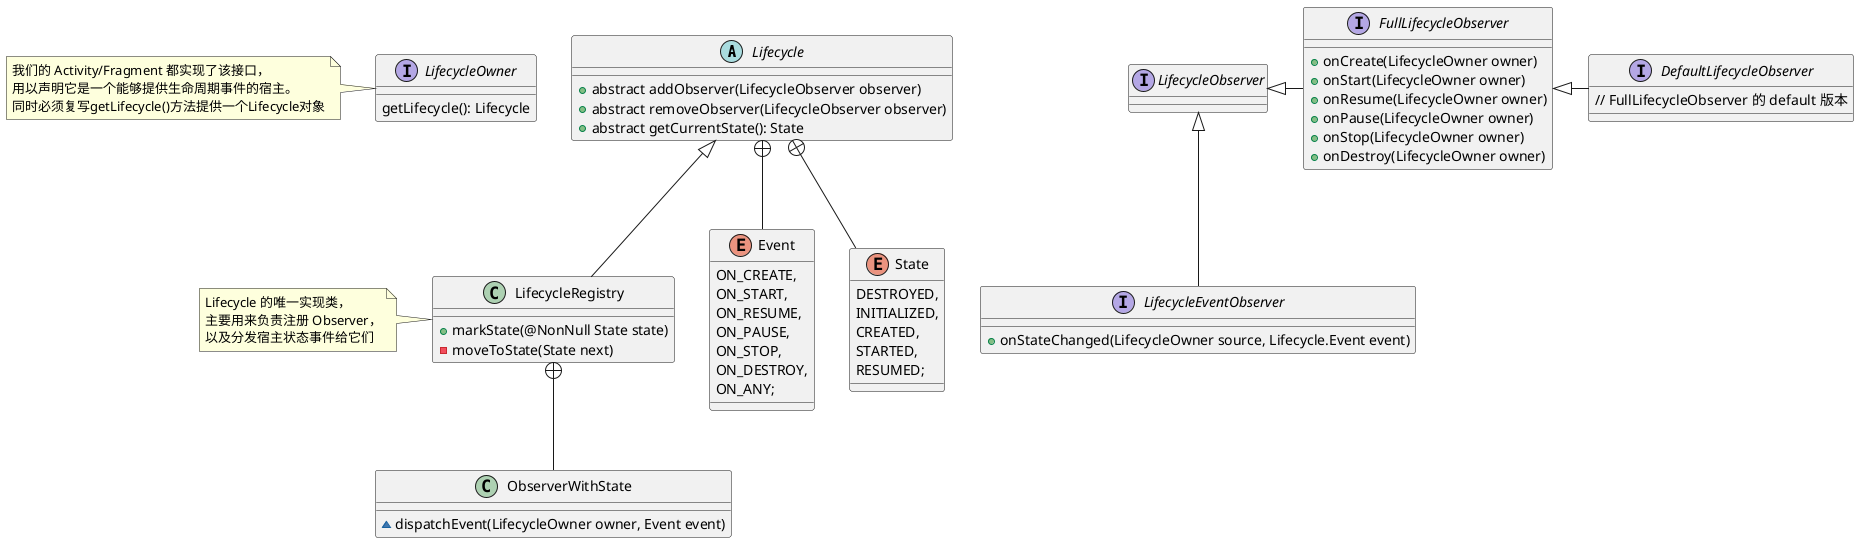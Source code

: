 @startuml


abstract class Lifecycle {
    + abstract addObserver(LifecycleObserver observer)
    + abstract removeObserver(LifecycleObserver observer)
    + abstract getCurrentState(): State
}

enum Event {
        ON_CREATE,
        ON_START,
        ON_RESUME,
        ON_PAUSE,
        ON_STOP,
        ON_DESTROY,
        ON_ANY;
}
enum State {
        DESTROYED,
        INITIALIZED,
        CREATED,
        STARTED,
        RESUMED;
}

Lifecycle +-- Event
Lifecycle +-- State

interface LifecycleOwner {
    getLifecycle(): Lifecycle
}
note left: 我们的 Activity/Fragment 都实现了该接口，\n用以声明它是一个能够提供生命周期事件的宿主。\n同时必须复写getLifecycle()方法提供一个Lifecycle对象

class LifecycleRegistry {
    + markState(@NonNull State state)
    - moveToState(State next)
}
note left: Lifecycle 的唯一实现类，\n主要用来负责注册 Observer，\n以及分发宿主状态事件给它们

class ObserverWithState {
    ~ dispatchEvent(LifecycleOwner owner, Event event)
}

LifecycleRegistry +-- ObserverWithState

Lifecycle <|-- LifecycleRegistry

interface LifecycleObserver {}

interface FullLifecycleObserver {
   + onCreate(LifecycleOwner owner)
   + onStart(LifecycleOwner owner)
   + onResume(LifecycleOwner owner)
   + onPause(LifecycleOwner owner)
   + onStop(LifecycleOwner owner)
   + onDestroy(LifecycleOwner owner)
}

interface DefaultLifecycleObserver {
    // FullLifecycleObserver 的 default 版本
}

interface LifecycleEventObserver {
    + onStateChanged(LifecycleOwner source, Lifecycle.Event event)
}

LifecycleObserver <|- FullLifecycleObserver
FullLifecycleObserver <|- DefaultLifecycleObserver
LifecycleObserver <|-- LifecycleEventObserver

@enduml